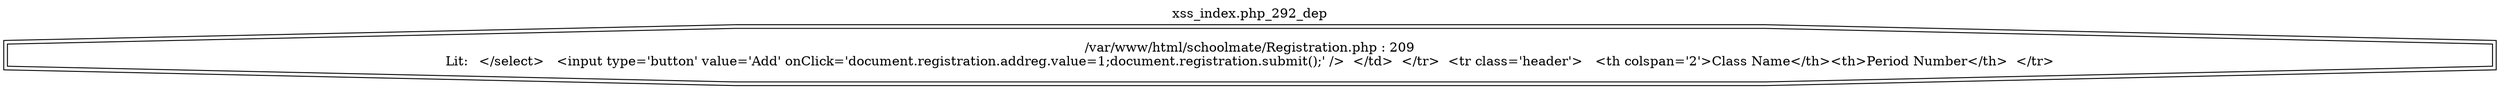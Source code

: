 digraph cfg {
  label="xss_index.php_292_dep";
  labelloc=t;
  n1 [shape=doubleoctagon, label="/var/www/html/schoolmate/Registration.php : 209\nLit: 	</select>   <input type='button' value='Add' onClick='document.registration.addreg.value=1;document.registration.submit();' />  </td>  </tr>  <tr class='header'>   <th colspan='2'>Class Name</th><th>Period Number</th>  </tr>\n"];
}
